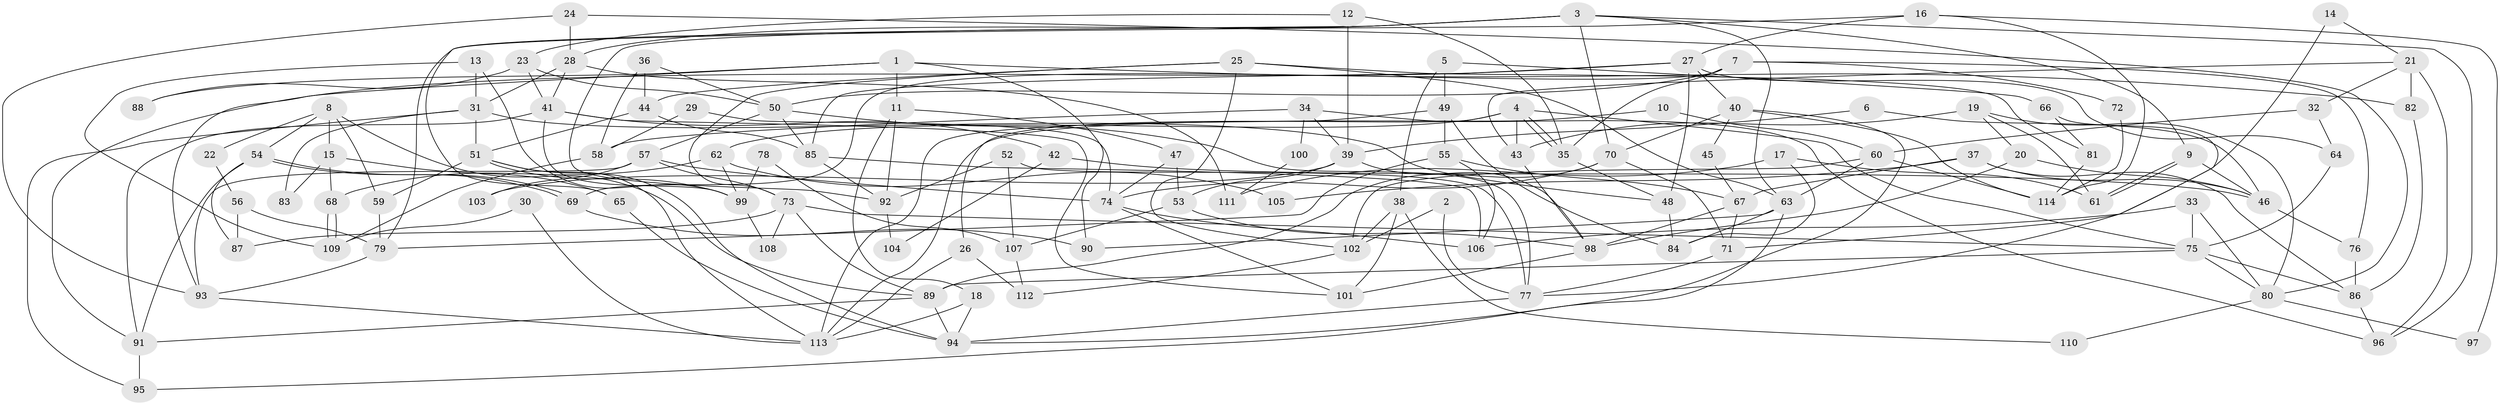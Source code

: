 // Generated by graph-tools (version 1.1) at 2025/50/03/09/25 03:50:11]
// undirected, 114 vertices, 228 edges
graph export_dot {
graph [start="1"]
  node [color=gray90,style=filled];
  1;
  2;
  3;
  4;
  5;
  6;
  7;
  8;
  9;
  10;
  11;
  12;
  13;
  14;
  15;
  16;
  17;
  18;
  19;
  20;
  21;
  22;
  23;
  24;
  25;
  26;
  27;
  28;
  29;
  30;
  31;
  32;
  33;
  34;
  35;
  36;
  37;
  38;
  39;
  40;
  41;
  42;
  43;
  44;
  45;
  46;
  47;
  48;
  49;
  50;
  51;
  52;
  53;
  54;
  55;
  56;
  57;
  58;
  59;
  60;
  61;
  62;
  63;
  64;
  65;
  66;
  67;
  68;
  69;
  70;
  71;
  72;
  73;
  74;
  75;
  76;
  77;
  78;
  79;
  80;
  81;
  82;
  83;
  84;
  85;
  86;
  87;
  88;
  89;
  90;
  91;
  92;
  93;
  94;
  95;
  96;
  97;
  98;
  99;
  100;
  101;
  102;
  103;
  104;
  105;
  106;
  107;
  108;
  109;
  110;
  111;
  112;
  113;
  114;
  1 -- 11;
  1 -- 93;
  1 -- 82;
  1 -- 88;
  1 -- 90;
  2 -- 102;
  2 -- 77;
  3 -- 70;
  3 -- 28;
  3 -- 9;
  3 -- 63;
  3 -- 65;
  3 -- 92;
  3 -- 96;
  4 -- 75;
  4 -- 35;
  4 -- 35;
  4 -- 26;
  4 -- 43;
  4 -- 62;
  5 -- 66;
  5 -- 49;
  5 -- 38;
  6 -- 39;
  6 -- 46;
  7 -- 69;
  7 -- 50;
  7 -- 35;
  7 -- 72;
  7 -- 76;
  8 -- 15;
  8 -- 54;
  8 -- 22;
  8 -- 59;
  8 -- 89;
  9 -- 61;
  9 -- 61;
  9 -- 46;
  10 -- 113;
  10 -- 60;
  11 -- 47;
  11 -- 92;
  11 -- 18;
  12 -- 35;
  12 -- 23;
  12 -- 39;
  13 -- 109;
  13 -- 99;
  13 -- 31;
  14 -- 71;
  14 -- 21;
  15 -- 65;
  15 -- 68;
  15 -- 83;
  16 -- 114;
  16 -- 27;
  16 -- 79;
  16 -- 97;
  17 -- 84;
  17 -- 61;
  17 -- 111;
  18 -- 94;
  18 -- 113;
  19 -- 20;
  19 -- 43;
  19 -- 61;
  19 -- 80;
  20 -- 46;
  20 -- 98;
  21 -- 43;
  21 -- 96;
  21 -- 32;
  21 -- 82;
  22 -- 56;
  23 -- 50;
  23 -- 41;
  23 -- 88;
  24 -- 80;
  24 -- 93;
  24 -- 28;
  25 -- 102;
  25 -- 73;
  25 -- 44;
  25 -- 63;
  25 -- 81;
  26 -- 112;
  26 -- 113;
  27 -- 48;
  27 -- 91;
  27 -- 40;
  27 -- 64;
  27 -- 85;
  28 -- 31;
  28 -- 41;
  28 -- 111;
  29 -- 74;
  29 -- 58;
  30 -- 113;
  30 -- 109;
  31 -- 51;
  31 -- 48;
  31 -- 83;
  31 -- 95;
  32 -- 64;
  32 -- 60;
  33 -- 75;
  33 -- 106;
  33 -- 80;
  34 -- 39;
  34 -- 96;
  34 -- 58;
  34 -- 100;
  35 -- 48;
  36 -- 50;
  36 -- 44;
  36 -- 58;
  37 -- 86;
  37 -- 46;
  37 -- 67;
  37 -- 105;
  38 -- 101;
  38 -- 102;
  38 -- 110;
  39 -- 98;
  39 -- 53;
  39 -- 103;
  40 -- 94;
  40 -- 45;
  40 -- 70;
  40 -- 114;
  41 -- 91;
  41 -- 42;
  41 -- 99;
  41 -- 101;
  42 -- 46;
  42 -- 104;
  43 -- 98;
  44 -- 51;
  44 -- 85;
  45 -- 67;
  46 -- 76;
  47 -- 74;
  47 -- 53;
  48 -- 84;
  49 -- 84;
  49 -- 113;
  49 -- 55;
  50 -- 85;
  50 -- 77;
  50 -- 57;
  51 -- 113;
  51 -- 59;
  51 -- 94;
  51 -- 99;
  52 -- 92;
  52 -- 77;
  52 -- 107;
  53 -- 98;
  53 -- 107;
  54 -- 69;
  54 -- 69;
  54 -- 91;
  54 -- 87;
  55 -- 79;
  55 -- 67;
  55 -- 106;
  56 -- 79;
  56 -- 87;
  57 -- 74;
  57 -- 73;
  57 -- 93;
  57 -- 103;
  58 -- 109;
  59 -- 79;
  60 -- 63;
  60 -- 102;
  60 -- 114;
  62 -- 99;
  62 -- 68;
  62 -- 105;
  63 -- 84;
  63 -- 90;
  63 -- 95;
  64 -- 75;
  65 -- 94;
  66 -- 77;
  66 -- 81;
  67 -- 71;
  67 -- 98;
  68 -- 109;
  68 -- 109;
  69 -- 90;
  70 -- 89;
  70 -- 71;
  70 -- 74;
  71 -- 77;
  72 -- 114;
  73 -- 89;
  73 -- 75;
  73 -- 87;
  73 -- 108;
  74 -- 106;
  74 -- 101;
  75 -- 80;
  75 -- 86;
  75 -- 89;
  76 -- 86;
  77 -- 94;
  78 -- 99;
  78 -- 107;
  79 -- 93;
  80 -- 97;
  80 -- 110;
  81 -- 114;
  82 -- 86;
  85 -- 92;
  85 -- 106;
  86 -- 96;
  89 -- 91;
  89 -- 94;
  91 -- 95;
  92 -- 104;
  93 -- 113;
  98 -- 101;
  99 -- 108;
  100 -- 111;
  102 -- 112;
  107 -- 112;
}
